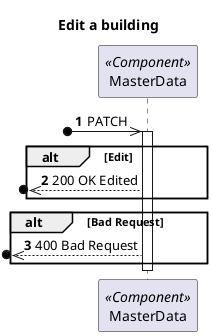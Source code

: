 @startuml
'https://plantuml.com/sequence-diagram

autonumber

skinparam packageStyle rect

title Edit a building

participant "MasterData" as MD <<Component>>

?o->> MD : PATCH

activate MD
alt Edit
   ?o<<--MD : 200 OK Edited
end
alt Bad Request
   ?o<<--MD : 400 Bad Request
end
deactivate MD
@enduml
